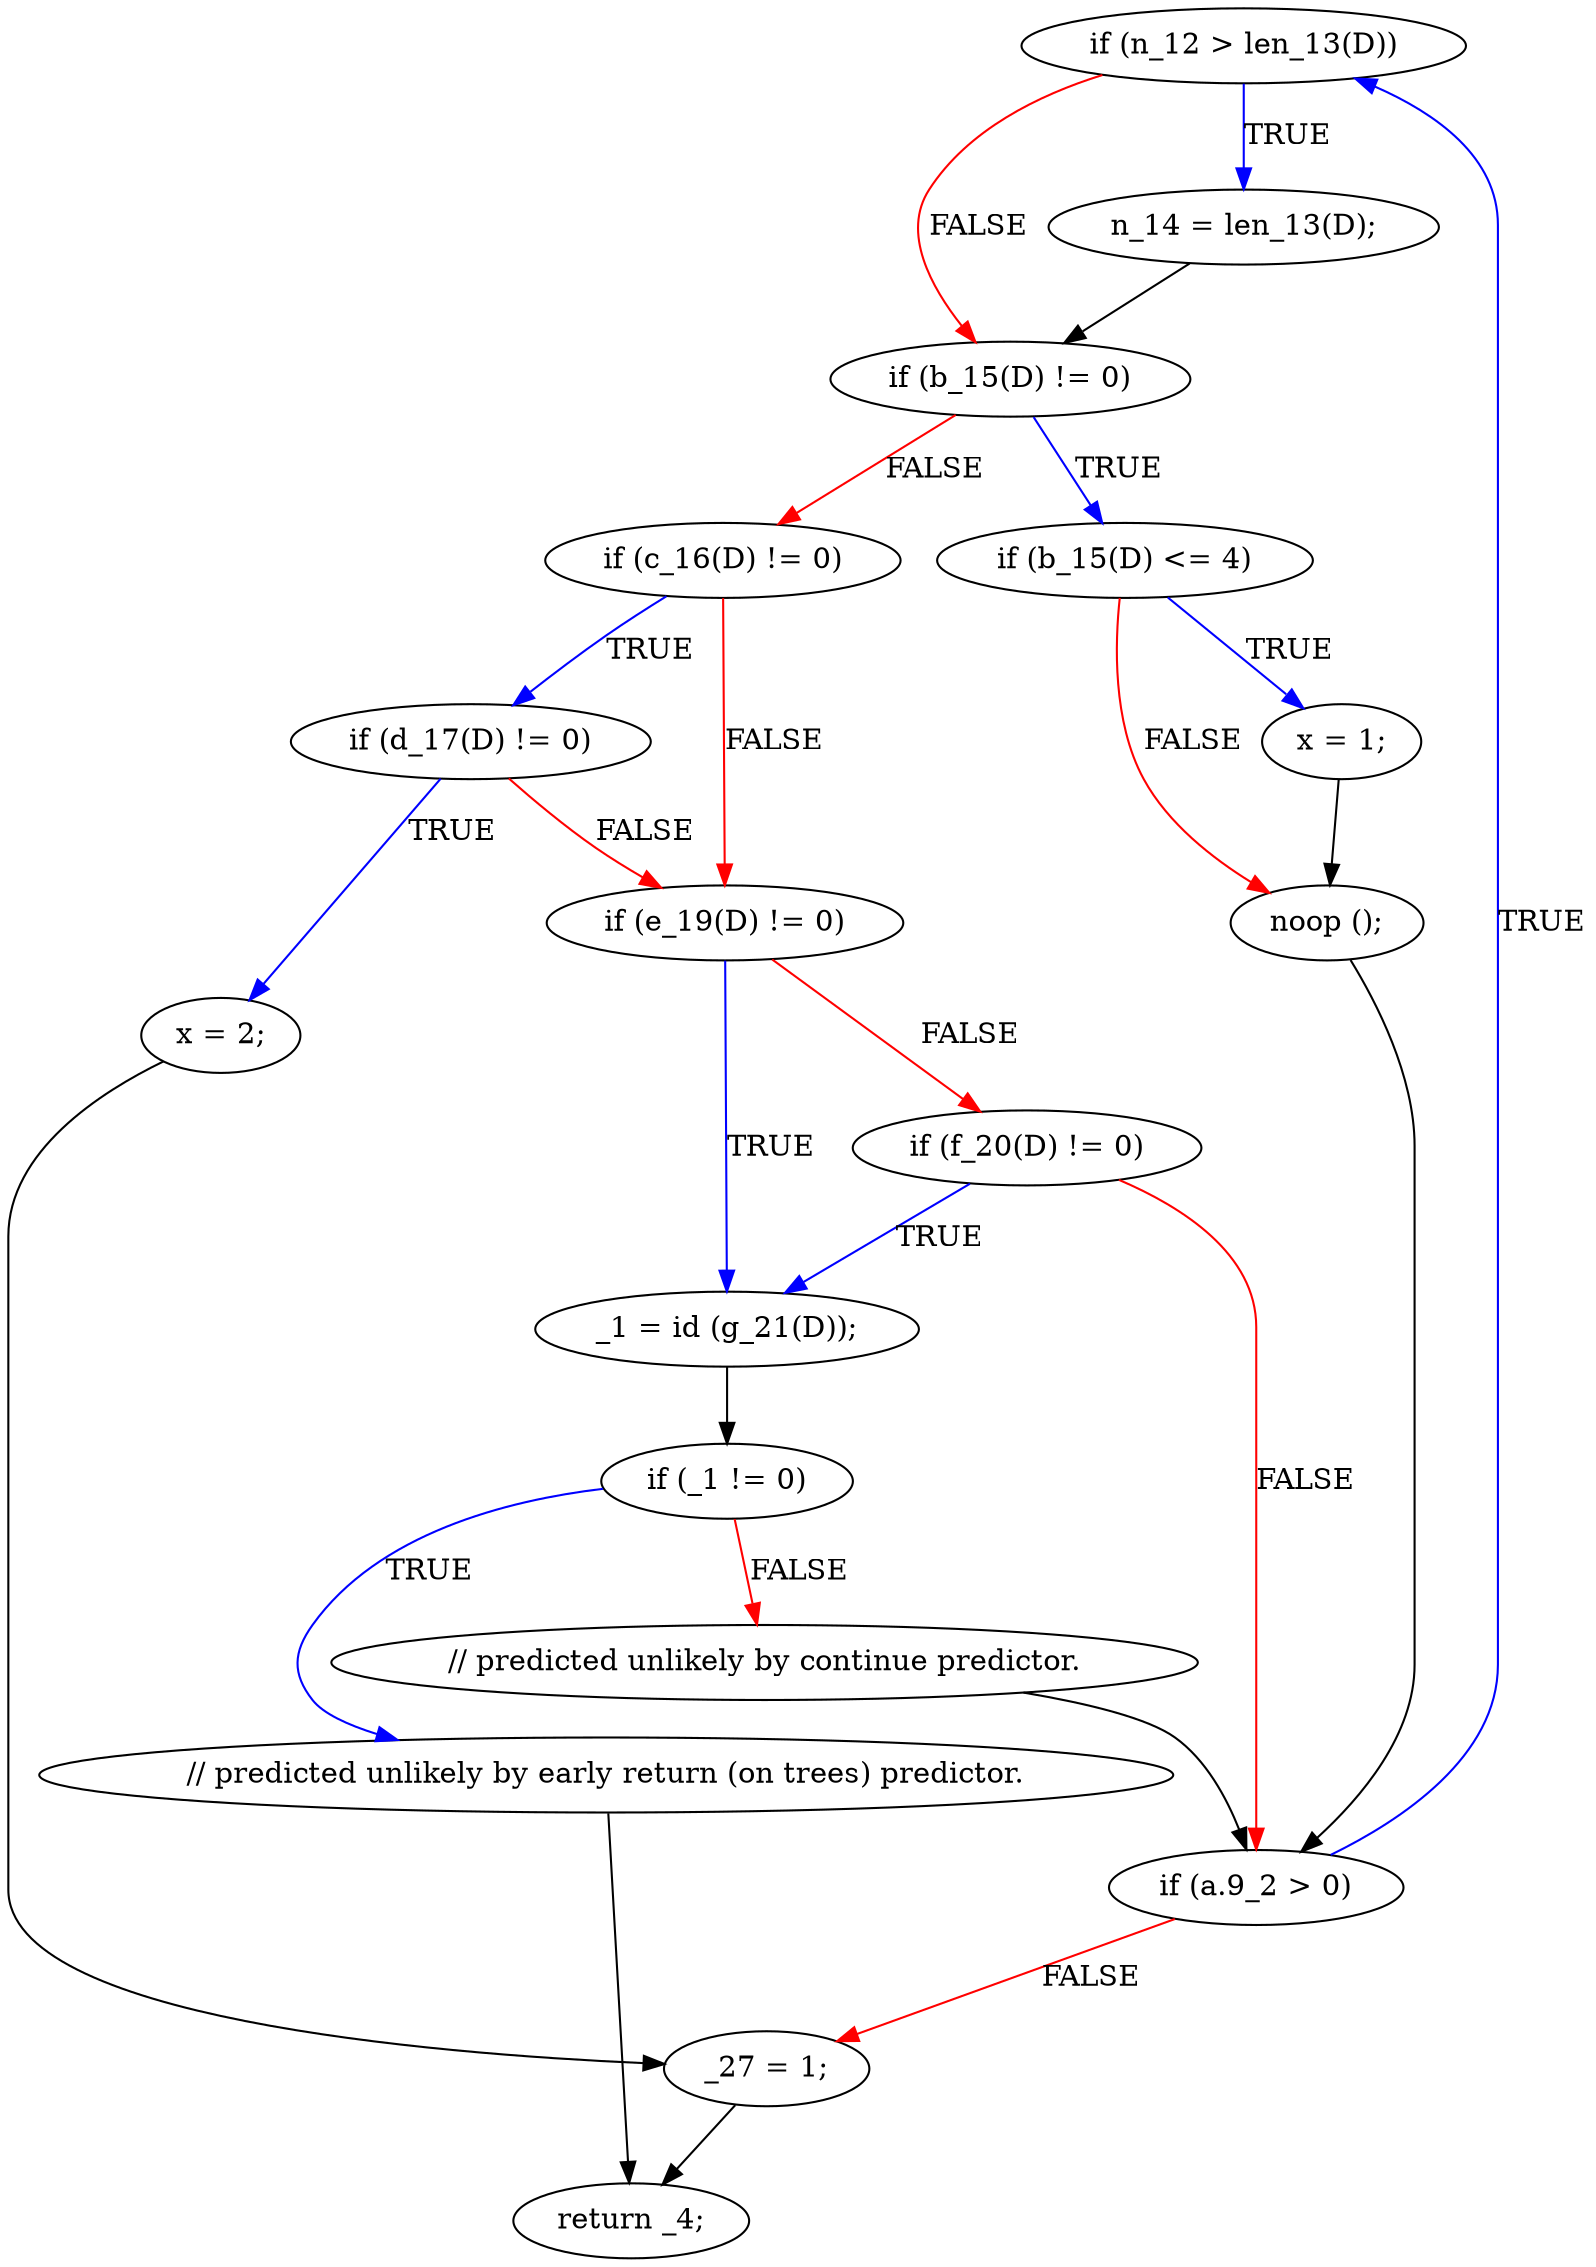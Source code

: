 digraph { // mcdc018a
    A2 [label="if (n_12 > len_13(D))"];
    A3 [label="n_14 = len_13(D);"];
    A4 [label="if (b_15(D) != 0)"];
    A5 [label="if (b_15(D) <= 4)"];
    A6 [label="x = 1;"];
    A7 [label="noop ();"];
    A8 [label="if (c_16(D) != 0)"];
    A9 [label="if (d_17(D) != 0)"];
    A10 [label="x = 2;"];
    A11 [label="if (e_19(D) != 0)"];
    A12 [label="if (f_20(D) != 0)"];
    A13 [label="_1 = id (g_21(D));"];
    A14 [label="if (_1 != 0)"];
    A15 [label="// predicted unlikely by early return (on trees) predictor."];
    A16 [label="// predicted unlikely by continue predictor."];
    A17 [label="if (a.9_2 > 0)"];
    A18 [label="_27 = 1;"];
    A19 [label="return _4;"];
    A2 -> A3 [label="TRUE", color="blue"];
    A2 -> A4 [label="FALSE", color="red"];
    A3 -> A4 [label="", color="black"];
    A4 -> A5 [label="TRUE", color="blue"];
    A4 -> A8 [label="FALSE", color="red"];
    A5 -> A6 [label="TRUE", color="blue"];
    A5 -> A7 [label="FALSE", color="red"];
    A6 -> A7 [label="", color="black"];
    A7 -> A17 [label="", color="black"];
    A8 -> A9 [label="TRUE", color="blue"];
    A8 -> A11 [label="FALSE", color="red"];
    A9 -> A10 [label="TRUE", color="blue"];
    A9 -> A11 [label="FALSE", color="red"];
    A10 -> A18 [label="", color="black"];
    A11 -> A13 [label="TRUE", color="blue"];
    A11 -> A12 [label="FALSE", color="red"];
    A12 -> A13 [label="TRUE", color="blue"];
    A12 -> A17 [label="FALSE", color="red"];
    A13 -> A14 [label="", color="black"];
    A14 -> A15 [label="TRUE", color="blue"];
    A14 -> A16 [label="FALSE", color="red"];
    A15 -> A19 [label="", color="black"];
    A16 -> A17 [label="", color="black"];
    A17 -> A2 [label="TRUE", color="blue"];
    A17 -> A18 [label="FALSE", color="red"];
    A18 -> A19 [label="", color="black"];
}
